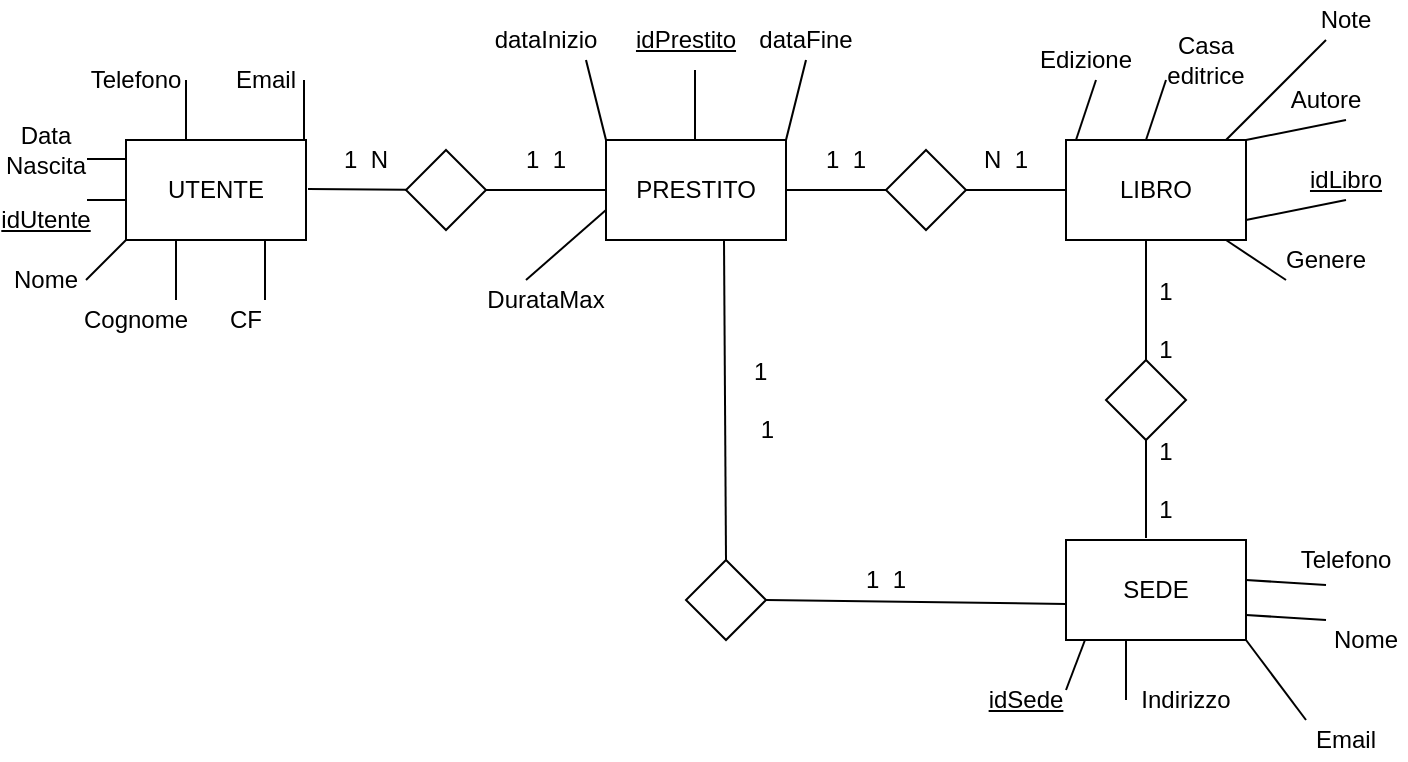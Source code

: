 <mxfile version="13.7.8" type="github"><diagram id="UPaKkquBebPEbRvS0wX4" name="Page-1"><mxGraphModel dx="868" dy="482" grid="1" gridSize="10" guides="1" tooltips="1" connect="1" arrows="1" fold="1" page="1" pageScale="1" pageWidth="827" pageHeight="1169" math="0" shadow="0"><root><mxCell id="0"/><mxCell id="1" parent="0"/><mxCell id="eobl2uHGzoJ4vrYXcE_j-2" value="" style="rounded=0;whiteSpace=wrap;html=1;" vertex="1" parent="1"><mxGeometry x="90" y="90" width="90" height="50" as="geometry"/></mxCell><mxCell id="eobl2uHGzoJ4vrYXcE_j-5" value="" style="rounded=0;whiteSpace=wrap;html=1;" vertex="1" parent="1"><mxGeometry x="560" y="90" width="90" height="50" as="geometry"/></mxCell><mxCell id="eobl2uHGzoJ4vrYXcE_j-6" value="" style="rounded=0;whiteSpace=wrap;html=1;" vertex="1" parent="1"><mxGeometry x="330" y="90" width="90" height="50" as="geometry"/></mxCell><mxCell id="eobl2uHGzoJ4vrYXcE_j-7" value="" style="rounded=0;whiteSpace=wrap;html=1;" vertex="1" parent="1"><mxGeometry x="560" y="290" width="90" height="50" as="geometry"/></mxCell><mxCell id="eobl2uHGzoJ4vrYXcE_j-13" value="" style="endArrow=none;html=1;" edge="1" parent="1" source="eobl2uHGzoJ4vrYXcE_j-9"><mxGeometry width="50" height="50" relative="1" as="geometry"><mxPoint x="181" y="114.5" as="sourcePoint"/><mxPoint x="330" y="115" as="targetPoint"/></mxGeometry></mxCell><mxCell id="eobl2uHGzoJ4vrYXcE_j-20" value="" style="endArrow=none;html=1;" edge="1" parent="1"><mxGeometry width="50" height="50" relative="1" as="geometry"><mxPoint x="600" y="250" as="sourcePoint"/><mxPoint x="600" y="140" as="targetPoint"/></mxGeometry></mxCell><mxCell id="eobl2uHGzoJ4vrYXcE_j-11" value="" style="rhombus;whiteSpace=wrap;html=1;" vertex="1" parent="1"><mxGeometry x="580" y="200" width="40" height="40" as="geometry"/></mxCell><mxCell id="eobl2uHGzoJ4vrYXcE_j-22" value="" style="endArrow=none;html=1;" edge="1" parent="1" target="eobl2uHGzoJ4vrYXcE_j-11"><mxGeometry width="50" height="50" relative="1" as="geometry"><mxPoint x="600" y="289" as="sourcePoint"/><mxPoint x="600" y="140" as="targetPoint"/></mxGeometry></mxCell><mxCell id="eobl2uHGzoJ4vrYXcE_j-25" value="" style="endArrow=none;html=1;entryX=0;entryY=0.5;entryDx=0;entryDy=0;exitX=1;exitY=0.5;exitDx=0;exitDy=0;" edge="1" parent="1" source="eobl2uHGzoJ4vrYXcE_j-10" target="eobl2uHGzoJ4vrYXcE_j-5"><mxGeometry width="50" height="50" relative="1" as="geometry"><mxPoint x="420" y="120" as="sourcePoint"/><mxPoint x="470" y="70" as="targetPoint"/></mxGeometry></mxCell><mxCell id="eobl2uHGzoJ4vrYXcE_j-10" value="" style="rhombus;whiteSpace=wrap;html=1;" vertex="1" parent="1"><mxGeometry x="470" y="95" width="40" height="40" as="geometry"/></mxCell><mxCell id="eobl2uHGzoJ4vrYXcE_j-26" value="" style="endArrow=none;html=1;entryX=0;entryY=0.5;entryDx=0;entryDy=0;exitX=1;exitY=0.5;exitDx=0;exitDy=0;" edge="1" parent="1" source="eobl2uHGzoJ4vrYXcE_j-6" target="eobl2uHGzoJ4vrYXcE_j-10"><mxGeometry width="50" height="50" relative="1" as="geometry"><mxPoint x="420" y="115" as="sourcePoint"/><mxPoint x="560" y="115" as="targetPoint"/></mxGeometry></mxCell><mxCell id="eobl2uHGzoJ4vrYXcE_j-9" value="" style="rhombus;whiteSpace=wrap;html=1;" vertex="1" parent="1"><mxGeometry x="230" y="95" width="40" height="40" as="geometry"/></mxCell><mxCell id="eobl2uHGzoJ4vrYXcE_j-27" value="" style="endArrow=none;html=1;" edge="1" parent="1" target="eobl2uHGzoJ4vrYXcE_j-9"><mxGeometry width="50" height="50" relative="1" as="geometry"><mxPoint x="181" y="114.5" as="sourcePoint"/><mxPoint x="330" y="115" as="targetPoint"/></mxGeometry></mxCell><mxCell id="eobl2uHGzoJ4vrYXcE_j-28" value="1&amp;nbsp; N" style="text;html=1;strokeColor=none;fillColor=none;align=center;verticalAlign=middle;whiteSpace=wrap;rounded=0;" vertex="1" parent="1"><mxGeometry x="190" y="90" width="40" height="20" as="geometry"/></mxCell><mxCell id="eobl2uHGzoJ4vrYXcE_j-29" value="1&amp;nbsp; 1" style="text;html=1;strokeColor=none;fillColor=none;align=center;verticalAlign=middle;whiteSpace=wrap;rounded=0;" vertex="1" parent="1"><mxGeometry x="430" y="90" width="40" height="20" as="geometry"/></mxCell><mxCell id="eobl2uHGzoJ4vrYXcE_j-30" value="1&amp;nbsp; 1" style="text;html=1;strokeColor=none;fillColor=none;align=center;verticalAlign=middle;whiteSpace=wrap;rounded=0;" vertex="1" parent="1"><mxGeometry x="280" y="90" width="40" height="20" as="geometry"/></mxCell><mxCell id="eobl2uHGzoJ4vrYXcE_j-31" value="N&amp;nbsp; 1" style="text;html=1;strokeColor=none;fillColor=none;align=center;verticalAlign=middle;whiteSpace=wrap;rounded=0;" vertex="1" parent="1"><mxGeometry x="510" y="90" width="40" height="20" as="geometry"/></mxCell><mxCell id="eobl2uHGzoJ4vrYXcE_j-32" value="1&lt;br&gt;&lt;br&gt;1" style="text;html=1;strokeColor=none;fillColor=none;align=center;verticalAlign=middle;whiteSpace=wrap;rounded=0;" vertex="1" parent="1"><mxGeometry x="590" y="170" width="40" height="20" as="geometry"/></mxCell><mxCell id="eobl2uHGzoJ4vrYXcE_j-33" value="1&lt;br&gt;&lt;br&gt;1" style="text;html=1;strokeColor=none;fillColor=none;align=center;verticalAlign=middle;whiteSpace=wrap;rounded=0;" vertex="1" parent="1"><mxGeometry x="590" y="250" width="40" height="20" as="geometry"/></mxCell><mxCell id="eobl2uHGzoJ4vrYXcE_j-34" value="UTENTE" style="text;html=1;strokeColor=none;fillColor=none;align=center;verticalAlign=middle;whiteSpace=wrap;rounded=0;" vertex="1" parent="1"><mxGeometry x="115" y="105" width="40" height="20" as="geometry"/></mxCell><mxCell id="eobl2uHGzoJ4vrYXcE_j-35" value="PRESTITO" style="text;html=1;strokeColor=none;fillColor=none;align=center;verticalAlign=middle;whiteSpace=wrap;rounded=0;" vertex="1" parent="1"><mxGeometry x="355" y="105" width="40" height="20" as="geometry"/></mxCell><mxCell id="eobl2uHGzoJ4vrYXcE_j-36" value="LIBRO" style="text;html=1;strokeColor=none;fillColor=none;align=center;verticalAlign=middle;whiteSpace=wrap;rounded=0;" vertex="1" parent="1"><mxGeometry x="585" y="105" width="40" height="20" as="geometry"/></mxCell><mxCell id="eobl2uHGzoJ4vrYXcE_j-37" value="SEDE" style="text;html=1;strokeColor=none;fillColor=none;align=center;verticalAlign=middle;whiteSpace=wrap;rounded=0;" vertex="1" parent="1"><mxGeometry x="585" y="305" width="40" height="20" as="geometry"/></mxCell><mxCell id="eobl2uHGzoJ4vrYXcE_j-38" value="Nome" style="text;html=1;strokeColor=none;fillColor=none;align=center;verticalAlign=middle;whiteSpace=wrap;rounded=0;" vertex="1" parent="1"><mxGeometry x="30" y="150" width="40" height="20" as="geometry"/></mxCell><mxCell id="eobl2uHGzoJ4vrYXcE_j-39" value="Cognome" style="text;html=1;strokeColor=none;fillColor=none;align=center;verticalAlign=middle;whiteSpace=wrap;rounded=0;" vertex="1" parent="1"><mxGeometry x="75" y="170" width="40" height="20" as="geometry"/></mxCell><mxCell id="eobl2uHGzoJ4vrYXcE_j-40" value="&lt;u&gt;idUtente&lt;/u&gt;" style="text;html=1;strokeColor=none;fillColor=none;align=center;verticalAlign=middle;whiteSpace=wrap;rounded=0;" vertex="1" parent="1"><mxGeometry x="30" y="120" width="40" height="20" as="geometry"/></mxCell><mxCell id="eobl2uHGzoJ4vrYXcE_j-43" value="CF" style="text;html=1;strokeColor=none;fillColor=none;align=center;verticalAlign=middle;whiteSpace=wrap;rounded=0;" vertex="1" parent="1"><mxGeometry x="130" y="170" width="40" height="20" as="geometry"/></mxCell><mxCell id="eobl2uHGzoJ4vrYXcE_j-45" value="Telefono" style="text;html=1;strokeColor=none;fillColor=none;align=center;verticalAlign=middle;whiteSpace=wrap;rounded=0;" vertex="1" parent="1"><mxGeometry x="75" y="50" width="40" height="20" as="geometry"/></mxCell><mxCell id="eobl2uHGzoJ4vrYXcE_j-46" value="Data Nascita" style="text;html=1;strokeColor=none;fillColor=none;align=center;verticalAlign=middle;whiteSpace=wrap;rounded=0;" vertex="1" parent="1"><mxGeometry x="30" y="85" width="40" height="20" as="geometry"/></mxCell><mxCell id="eobl2uHGzoJ4vrYXcE_j-47" value="Email" style="text;html=1;strokeColor=none;fillColor=none;align=center;verticalAlign=middle;whiteSpace=wrap;rounded=0;" vertex="1" parent="1"><mxGeometry x="140" y="50" width="40" height="20" as="geometry"/></mxCell><mxCell id="eobl2uHGzoJ4vrYXcE_j-51" value="" style="endArrow=none;html=1;" edge="1" parent="1"><mxGeometry width="50" height="50" relative="1" as="geometry"><mxPoint x="179" y="90" as="sourcePoint"/><mxPoint x="179" y="60" as="targetPoint"/></mxGeometry></mxCell><mxCell id="eobl2uHGzoJ4vrYXcE_j-52" value="" style="endArrow=none;html=1;" edge="1" parent="1"><mxGeometry width="50" height="50" relative="1" as="geometry"><mxPoint x="70.5" y="99.5" as="sourcePoint"/><mxPoint x="90" y="99.5" as="targetPoint"/></mxGeometry></mxCell><mxCell id="eobl2uHGzoJ4vrYXcE_j-53" value="" style="endArrow=none;html=1;exitX=1;exitY=0.5;exitDx=0;exitDy=0;" edge="1" parent="1" source="eobl2uHGzoJ4vrYXcE_j-38"><mxGeometry width="50" height="50" relative="1" as="geometry"><mxPoint x="90" y="170" as="sourcePoint"/><mxPoint x="90" y="140" as="targetPoint"/></mxGeometry></mxCell><mxCell id="eobl2uHGzoJ4vrYXcE_j-54" value="" style="endArrow=none;html=1;" edge="1" parent="1"><mxGeometry width="50" height="50" relative="1" as="geometry"><mxPoint x="115" y="170" as="sourcePoint"/><mxPoint x="115" y="140" as="targetPoint"/></mxGeometry></mxCell><mxCell id="eobl2uHGzoJ4vrYXcE_j-55" value="" style="endArrow=none;html=1;" edge="1" parent="1"><mxGeometry width="50" height="50" relative="1" as="geometry"><mxPoint x="159.5" y="170" as="sourcePoint"/><mxPoint x="159.5" y="140" as="targetPoint"/></mxGeometry></mxCell><mxCell id="eobl2uHGzoJ4vrYXcE_j-56" value="" style="endArrow=none;html=1;" edge="1" parent="1"><mxGeometry width="50" height="50" relative="1" as="geometry"><mxPoint x="120" y="90" as="sourcePoint"/><mxPoint x="120" y="60" as="targetPoint"/></mxGeometry></mxCell><mxCell id="eobl2uHGzoJ4vrYXcE_j-57" value="" style="endArrow=none;html=1;" edge="1" parent="1"><mxGeometry width="50" height="50" relative="1" as="geometry"><mxPoint x="70.5" y="120" as="sourcePoint"/><mxPoint x="90" y="120" as="targetPoint"/></mxGeometry></mxCell><mxCell id="eobl2uHGzoJ4vrYXcE_j-58" value="&lt;u&gt;idLibro&lt;/u&gt;" style="text;html=1;strokeColor=none;fillColor=none;align=center;verticalAlign=middle;whiteSpace=wrap;rounded=0;" vertex="1" parent="1"><mxGeometry x="680" y="100" width="40" height="20" as="geometry"/></mxCell><mxCell id="eobl2uHGzoJ4vrYXcE_j-59" value="Autore" style="text;html=1;strokeColor=none;fillColor=none;align=center;verticalAlign=middle;whiteSpace=wrap;rounded=0;" vertex="1" parent="1"><mxGeometry x="670" y="60" width="40" height="20" as="geometry"/></mxCell><mxCell id="eobl2uHGzoJ4vrYXcE_j-60" value="Casa editrice" style="text;html=1;strokeColor=none;fillColor=none;align=center;verticalAlign=middle;whiteSpace=wrap;rounded=0;" vertex="1" parent="1"><mxGeometry x="610" y="40" width="40" height="20" as="geometry"/></mxCell><mxCell id="eobl2uHGzoJ4vrYXcE_j-61" value="Genere" style="text;html=1;strokeColor=none;fillColor=none;align=center;verticalAlign=middle;whiteSpace=wrap;rounded=0;" vertex="1" parent="1"><mxGeometry x="670" y="140" width="40" height="20" as="geometry"/></mxCell><mxCell id="eobl2uHGzoJ4vrYXcE_j-66" value="Edizione" style="text;html=1;strokeColor=none;fillColor=none;align=center;verticalAlign=middle;whiteSpace=wrap;rounded=0;" vertex="1" parent="1"><mxGeometry x="550" y="40" width="40" height="20" as="geometry"/></mxCell><mxCell id="eobl2uHGzoJ4vrYXcE_j-67" value="Note" style="text;html=1;strokeColor=none;fillColor=none;align=center;verticalAlign=middle;whiteSpace=wrap;rounded=0;" vertex="1" parent="1"><mxGeometry x="680" y="20" width="40" height="20" as="geometry"/></mxCell><mxCell id="eobl2uHGzoJ4vrYXcE_j-69" value="" style="endArrow=none;html=1;" edge="1" parent="1"><mxGeometry width="50" height="50" relative="1" as="geometry"><mxPoint x="640" y="90" as="sourcePoint"/><mxPoint x="690" y="40" as="targetPoint"/></mxGeometry></mxCell><mxCell id="eobl2uHGzoJ4vrYXcE_j-70" value="" style="endArrow=none;html=1;entryX=0.75;entryY=1;entryDx=0;entryDy=0;" edge="1" parent="1" target="eobl2uHGzoJ4vrYXcE_j-59"><mxGeometry width="50" height="50" relative="1" as="geometry"><mxPoint x="650" y="90" as="sourcePoint"/><mxPoint x="700" y="90" as="targetPoint"/></mxGeometry></mxCell><mxCell id="eobl2uHGzoJ4vrYXcE_j-71" value="" style="endArrow=none;html=1;entryX=0.75;entryY=1;entryDx=0;entryDy=0;" edge="1" parent="1"><mxGeometry width="50" height="50" relative="1" as="geometry"><mxPoint x="650" y="130" as="sourcePoint"/><mxPoint x="700" y="120" as="targetPoint"/></mxGeometry></mxCell><mxCell id="eobl2uHGzoJ4vrYXcE_j-72" value="" style="endArrow=none;html=1;entryX=0;entryY=1;entryDx=0;entryDy=0;entryPerimeter=0;" edge="1" parent="1" target="eobl2uHGzoJ4vrYXcE_j-61"><mxGeometry width="50" height="50" relative="1" as="geometry"><mxPoint x="640" y="140" as="sourcePoint"/><mxPoint x="660" y="160" as="targetPoint"/></mxGeometry></mxCell><mxCell id="eobl2uHGzoJ4vrYXcE_j-73" value="" style="endArrow=none;html=1;" edge="1" parent="1"><mxGeometry width="50" height="50" relative="1" as="geometry"><mxPoint x="600" y="90" as="sourcePoint"/><mxPoint x="610" y="60" as="targetPoint"/></mxGeometry></mxCell><mxCell id="eobl2uHGzoJ4vrYXcE_j-74" value="" style="endArrow=none;html=1;" edge="1" parent="1"><mxGeometry width="50" height="50" relative="1" as="geometry"><mxPoint x="565" y="90" as="sourcePoint"/><mxPoint x="575" y="60" as="targetPoint"/></mxGeometry></mxCell><mxCell id="eobl2uHGzoJ4vrYXcE_j-75" value="&lt;u&gt;idPrestito&lt;/u&gt;" style="text;html=1;strokeColor=none;fillColor=none;align=center;verticalAlign=middle;whiteSpace=wrap;rounded=0;" vertex="1" parent="1"><mxGeometry x="350" y="30" width="40" height="20" as="geometry"/></mxCell><mxCell id="eobl2uHGzoJ4vrYXcE_j-76" value="dataInizio" style="text;html=1;strokeColor=none;fillColor=none;align=center;verticalAlign=middle;whiteSpace=wrap;rounded=0;" vertex="1" parent="1"><mxGeometry x="280" y="30" width="40" height="20" as="geometry"/></mxCell><mxCell id="eobl2uHGzoJ4vrYXcE_j-77" value="dataFine" style="text;html=1;strokeColor=none;fillColor=none;align=center;verticalAlign=middle;whiteSpace=wrap;rounded=0;" vertex="1" parent="1"><mxGeometry x="410" y="30" width="40" height="20" as="geometry"/></mxCell><mxCell id="eobl2uHGzoJ4vrYXcE_j-82" value="DurataMax" style="text;html=1;strokeColor=none;fillColor=none;align=center;verticalAlign=middle;whiteSpace=wrap;rounded=0;" vertex="1" parent="1"><mxGeometry x="280" y="160" width="40" height="20" as="geometry"/></mxCell><mxCell id="eobl2uHGzoJ4vrYXcE_j-83" value="" style="endArrow=none;html=1;exitX=0.25;exitY=0;exitDx=0;exitDy=0;" edge="1" parent="1" source="eobl2uHGzoJ4vrYXcE_j-82"><mxGeometry width="50" height="50" relative="1" as="geometry"><mxPoint x="280" y="175" as="sourcePoint"/><mxPoint x="330" y="125" as="targetPoint"/></mxGeometry></mxCell><mxCell id="eobl2uHGzoJ4vrYXcE_j-84" value="" style="endArrow=none;html=1;" edge="1" parent="1"><mxGeometry width="50" height="50" relative="1" as="geometry"><mxPoint x="330" y="90" as="sourcePoint"/><mxPoint x="320" y="50" as="targetPoint"/></mxGeometry></mxCell><mxCell id="eobl2uHGzoJ4vrYXcE_j-85" value="" style="endArrow=none;html=1;entryX=0.5;entryY=1;entryDx=0;entryDy=0;" edge="1" parent="1" target="eobl2uHGzoJ4vrYXcE_j-77"><mxGeometry width="50" height="50" relative="1" as="geometry"><mxPoint x="420" y="90" as="sourcePoint"/><mxPoint x="410" y="50" as="targetPoint"/></mxGeometry></mxCell><mxCell id="eobl2uHGzoJ4vrYXcE_j-86" value="" style="endArrow=none;html=1;" edge="1" parent="1"><mxGeometry width="50" height="50" relative="1" as="geometry"><mxPoint x="374.5" y="90" as="sourcePoint"/><mxPoint x="374.5" y="55" as="targetPoint"/></mxGeometry></mxCell><mxCell id="eobl2uHGzoJ4vrYXcE_j-87" value="Email" style="text;html=1;strokeColor=none;fillColor=none;align=center;verticalAlign=middle;whiteSpace=wrap;rounded=0;" vertex="1" parent="1"><mxGeometry x="680" y="380" width="40" height="20" as="geometry"/></mxCell><mxCell id="eobl2uHGzoJ4vrYXcE_j-88" value="Telefono" style="text;html=1;strokeColor=none;fillColor=none;align=center;verticalAlign=middle;whiteSpace=wrap;rounded=0;" vertex="1" parent="1"><mxGeometry x="680" y="290" width="40" height="20" as="geometry"/></mxCell><mxCell id="eobl2uHGzoJ4vrYXcE_j-89" value="Indirizzo" style="text;html=1;strokeColor=none;fillColor=none;align=center;verticalAlign=middle;whiteSpace=wrap;rounded=0;" vertex="1" parent="1"><mxGeometry x="600" y="360" width="40" height="20" as="geometry"/></mxCell><mxCell id="eobl2uHGzoJ4vrYXcE_j-90" value="Nome" style="text;html=1;strokeColor=none;fillColor=none;align=center;verticalAlign=middle;whiteSpace=wrap;rounded=0;" vertex="1" parent="1"><mxGeometry x="690" y="330" width="40" height="20" as="geometry"/></mxCell><mxCell id="eobl2uHGzoJ4vrYXcE_j-91" value="&lt;u&gt;idSede&lt;/u&gt;" style="text;html=1;strokeColor=none;fillColor=none;align=center;verticalAlign=middle;whiteSpace=wrap;rounded=0;" vertex="1" parent="1"><mxGeometry x="520" y="360" width="40" height="20" as="geometry"/></mxCell><mxCell id="eobl2uHGzoJ4vrYXcE_j-93" value="" style="endArrow=none;html=1;exitX=1;exitY=0.25;exitDx=0;exitDy=0;" edge="1" parent="1" source="eobl2uHGzoJ4vrYXcE_j-91"><mxGeometry width="50" height="50" relative="1" as="geometry"><mxPoint x="570" y="370" as="sourcePoint"/><mxPoint x="569.5" y="340" as="targetPoint"/></mxGeometry></mxCell><mxCell id="eobl2uHGzoJ4vrYXcE_j-94" value="" style="endArrow=none;html=1;" edge="1" parent="1"><mxGeometry width="50" height="50" relative="1" as="geometry"><mxPoint x="590" y="370" as="sourcePoint"/><mxPoint x="590" y="340" as="targetPoint"/></mxGeometry></mxCell><mxCell id="eobl2uHGzoJ4vrYXcE_j-95" value="" style="endArrow=none;html=1;exitX=0;exitY=0;exitDx=0;exitDy=0;" edge="1" parent="1" source="eobl2uHGzoJ4vrYXcE_j-87"><mxGeometry width="50" height="50" relative="1" as="geometry"><mxPoint x="650" y="370" as="sourcePoint"/><mxPoint x="650" y="340" as="targetPoint"/></mxGeometry></mxCell><mxCell id="eobl2uHGzoJ4vrYXcE_j-96" value="" style="endArrow=none;html=1;exitX=0;exitY=0;exitDx=0;exitDy=0;entryX=1;entryY=0.75;entryDx=0;entryDy=0;" edge="1" parent="1" source="eobl2uHGzoJ4vrYXcE_j-90" target="eobl2uHGzoJ4vrYXcE_j-7"><mxGeometry width="50" height="50" relative="1" as="geometry"><mxPoint x="660" y="340" as="sourcePoint"/><mxPoint x="660" y="310" as="targetPoint"/></mxGeometry></mxCell><mxCell id="eobl2uHGzoJ4vrYXcE_j-97" value="" style="endArrow=none;html=1;exitX=0;exitY=0;exitDx=0;exitDy=0;" edge="1" parent="1"><mxGeometry width="50" height="50" relative="1" as="geometry"><mxPoint x="690" y="312.5" as="sourcePoint"/><mxPoint x="650" y="310" as="targetPoint"/></mxGeometry></mxCell><mxCell id="eobl2uHGzoJ4vrYXcE_j-98" value="" style="rhombus;whiteSpace=wrap;html=1;" vertex="1" parent="1"><mxGeometry x="370" y="300" width="40" height="40" as="geometry"/></mxCell><mxCell id="eobl2uHGzoJ4vrYXcE_j-99" value="" style="endArrow=none;html=1;" edge="1" parent="1"><mxGeometry width="50" height="50" relative="1" as="geometry"><mxPoint x="410" y="320" as="sourcePoint"/><mxPoint x="560" y="322" as="targetPoint"/></mxGeometry></mxCell><mxCell id="eobl2uHGzoJ4vrYXcE_j-100" value="" style="endArrow=none;html=1;entryX=0.5;entryY=0;entryDx=0;entryDy=0;" edge="1" parent="1" target="eobl2uHGzoJ4vrYXcE_j-98"><mxGeometry width="50" height="50" relative="1" as="geometry"><mxPoint x="389" y="140" as="sourcePoint"/><mxPoint x="389" y="260" as="targetPoint"/></mxGeometry></mxCell><mxCell id="eobl2uHGzoJ4vrYXcE_j-101" value="1&amp;nbsp; 1" style="text;html=1;strokeColor=none;fillColor=none;align=center;verticalAlign=middle;whiteSpace=wrap;rounded=0;" vertex="1" parent="1"><mxGeometry x="450" y="300" width="40" height="20" as="geometry"/></mxCell><mxCell id="eobl2uHGzoJ4vrYXcE_j-102" value="1&amp;nbsp;&lt;br&gt;&lt;br&gt;&amp;nbsp;1" style="text;html=1;strokeColor=none;fillColor=none;align=center;verticalAlign=middle;whiteSpace=wrap;rounded=0;" vertex="1" parent="1"><mxGeometry x="389" y="210" width="40" height="20" as="geometry"/></mxCell></root></mxGraphModel></diagram></mxfile>
